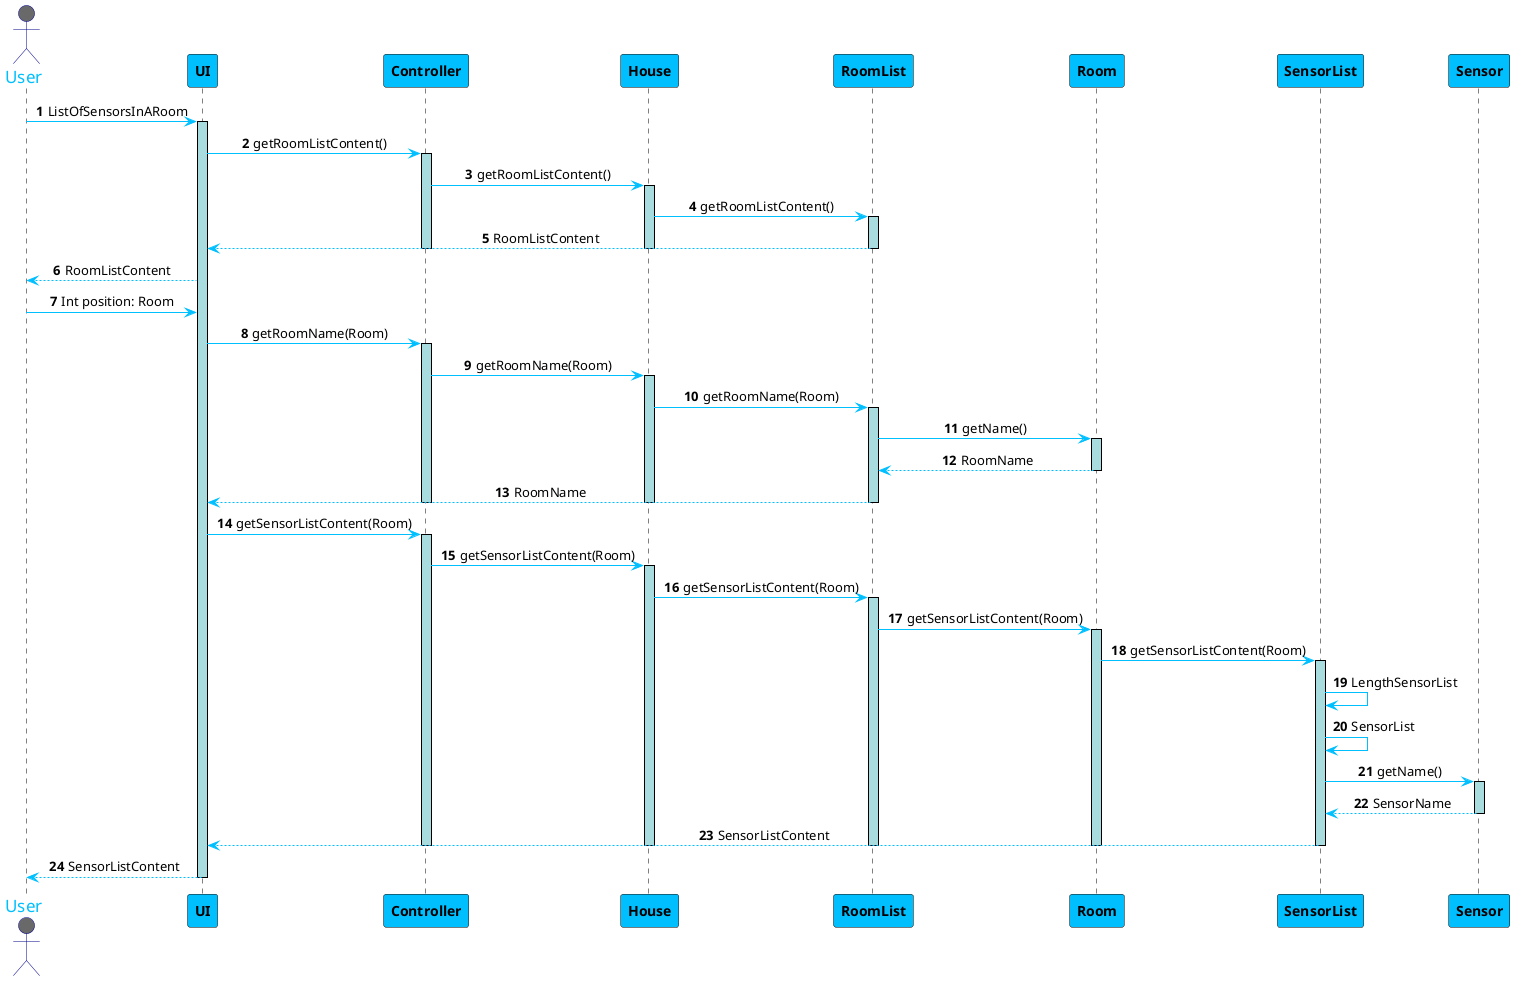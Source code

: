 @startuml
skinparam sequenceMessageAlign center
skinparam sequence {
	ArrowColor DeepSkyBlue
	ActorBorderColor DarkBlue
	LifeLineBorderColor black
	LifeLineBackgroundColor #A9DCDF

	ParticipantBorderColor Black
	ParticipantBackgroundColor DeepSkyBlue
	ParticipantFontStyle Bold

	ActorBackgroundColor DimGrey
	ActorFontColor DeepSkyBlue
	ActorFontSize 17
	ActorFontName Aapex
}

autonumber
actor User
User -> UI: ListOfSensorsInARoom
activate UI

UI -> Controller: getRoomListContent()
activate Controller

Controller -> House: getRoomListContent()
activate House

House -> RoomList: getRoomListContent()
activate RoomList

UI <-- RoomList: RoomListContent
deactivate RoomList
deactivate House
deactivate Controller

User <-- UI: RoomListContent


User -> UI: Int position: Room
UI -> Controller: getRoomName(Room)

activate Controller
Controller -> House: getRoomName(Room)

activate House
House -> RoomList: getRoomName(Room)

activate RoomList
RoomList -> Room: getName()

activate Room
RoomList <-- Room: RoomName

deactivate Room
UI <-- RoomList: RoomName
deactivate RoomList
deactivate House
deactivate Controller


UI -> Controller: getSensorListContent(Room)
activate Controller

Controller -> House: getSensorListContent(Room)
activate House

House -> RoomList: getSensorListContent(Room)
activate RoomList

RoomList -> Room: getSensorListContent(Room)
activate Room

Room -> SensorList: getSensorListContent(Room)
activate SensorList

SensorList -> SensorList: LengthSensorList
SensorList -> SensorList: SensorList
SensorList -> Sensor: getName()
activate Sensor

SensorList <-- Sensor: SensorName
deactivate Sensor

UI <-- SensorList: SensorListContent
deactivate SensorList
deactivate Room
deactivate RoomList
deactivate House
deactivate Controller

User <-- UI: SensorListContent
deactivate UI

@enduml